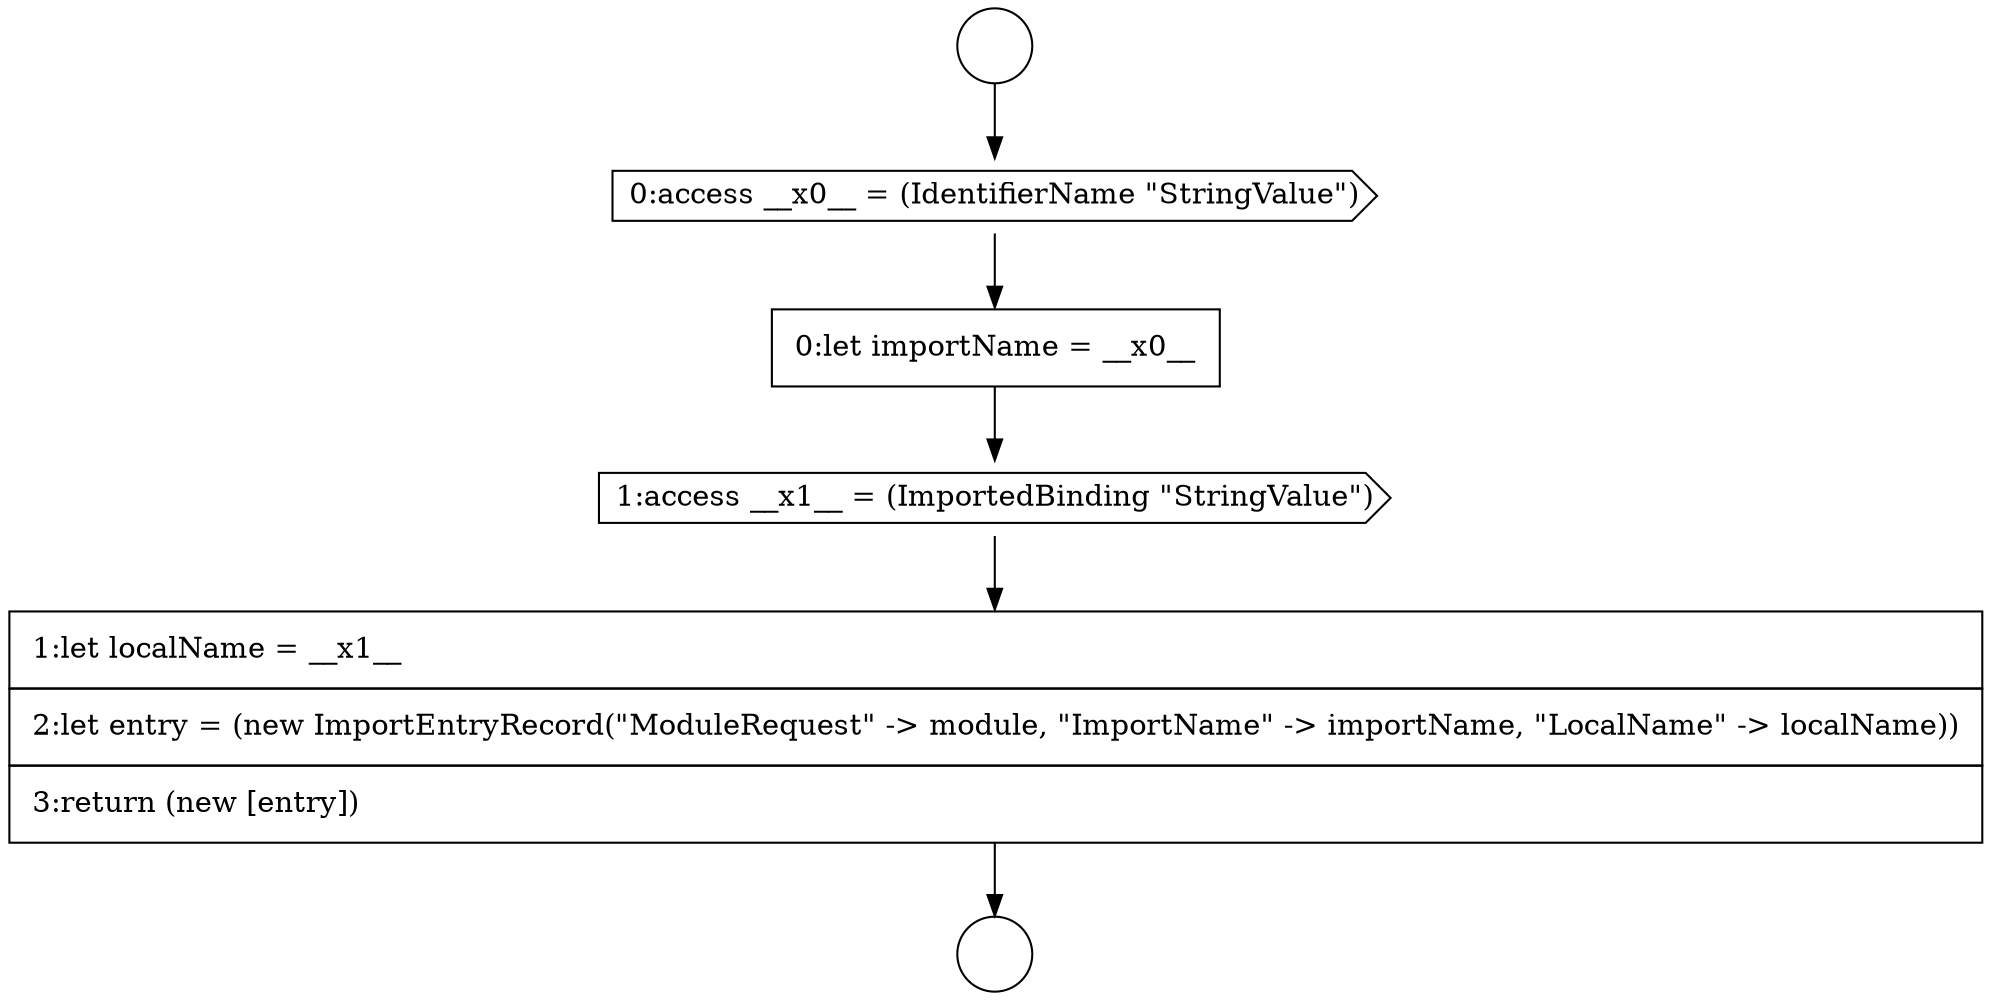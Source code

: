 digraph {
  node10567 [shape=cds, label=<<font color="black">1:access __x1__ = (ImportedBinding &quot;StringValue&quot;)</font>> color="black" fillcolor="white" style=filled]
  node10566 [shape=none, margin=0, label=<<font color="black">
    <table border="0" cellborder="1" cellspacing="0" cellpadding="10">
      <tr><td align="left">0:let importName = __x0__</td></tr>
    </table>
  </font>> color="black" fillcolor="white" style=filled]
  node10568 [shape=none, margin=0, label=<<font color="black">
    <table border="0" cellborder="1" cellspacing="0" cellpadding="10">
      <tr><td align="left">1:let localName = __x1__</td></tr>
      <tr><td align="left">2:let entry = (new ImportEntryRecord(&quot;ModuleRequest&quot; -&gt; module, &quot;ImportName&quot; -&gt; importName, &quot;LocalName&quot; -&gt; localName))</td></tr>
      <tr><td align="left">3:return (new [entry])</td></tr>
    </table>
  </font>> color="black" fillcolor="white" style=filled]
  node10563 [shape=circle label=" " color="black" fillcolor="white" style=filled]
  node10565 [shape=cds, label=<<font color="black">0:access __x0__ = (IdentifierName &quot;StringValue&quot;)</font>> color="black" fillcolor="white" style=filled]
  node10564 [shape=circle label=" " color="black" fillcolor="white" style=filled]
  node10565 -> node10566 [ color="black"]
  node10567 -> node10568 [ color="black"]
  node10568 -> node10564 [ color="black"]
  node10566 -> node10567 [ color="black"]
  node10563 -> node10565 [ color="black"]
}
